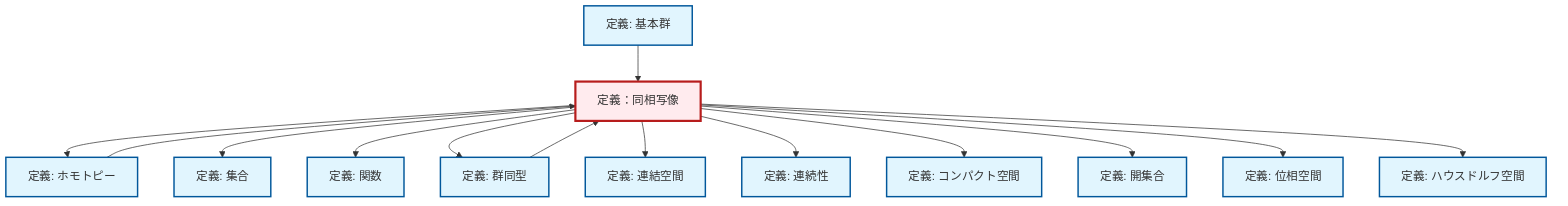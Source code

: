 graph TD
    classDef definition fill:#e1f5fe,stroke:#01579b,stroke-width:2px
    classDef theorem fill:#f3e5f5,stroke:#4a148c,stroke-width:2px
    classDef axiom fill:#fff3e0,stroke:#e65100,stroke-width:2px
    classDef example fill:#e8f5e9,stroke:#1b5e20,stroke-width:2px
    classDef current fill:#ffebee,stroke:#b71c1c,stroke-width:3px
    def-compact["定義: コンパクト空間"]:::definition
    def-homeomorphism["定義：同相写像"]:::definition
    def-continuity["定義: 連続性"]:::definition
    def-hausdorff["定義: ハウスドルフ空間"]:::definition
    def-isomorphism["定義: 群同型"]:::definition
    def-function["定義: 関数"]:::definition
    def-fundamental-group["定義: 基本群"]:::definition
    def-homotopy["定義: ホモトピー"]:::definition
    def-topological-space["定義: 位相空間"]:::definition
    def-open-set["定義: 開集合"]:::definition
    def-set["定義: 集合"]:::definition
    def-connected["定義: 連結空間"]:::definition
    def-homeomorphism --> def-homotopy
    def-isomorphism --> def-homeomorphism
    def-homeomorphism --> def-set
    def-fundamental-group --> def-homeomorphism
    def-homeomorphism --> def-function
    def-homeomorphism --> def-isomorphism
    def-homeomorphism --> def-connected
    def-homotopy --> def-homeomorphism
    def-homeomorphism --> def-continuity
    def-homeomorphism --> def-compact
    def-homeomorphism --> def-open-set
    def-homeomorphism --> def-topological-space
    def-homeomorphism --> def-hausdorff
    class def-homeomorphism current